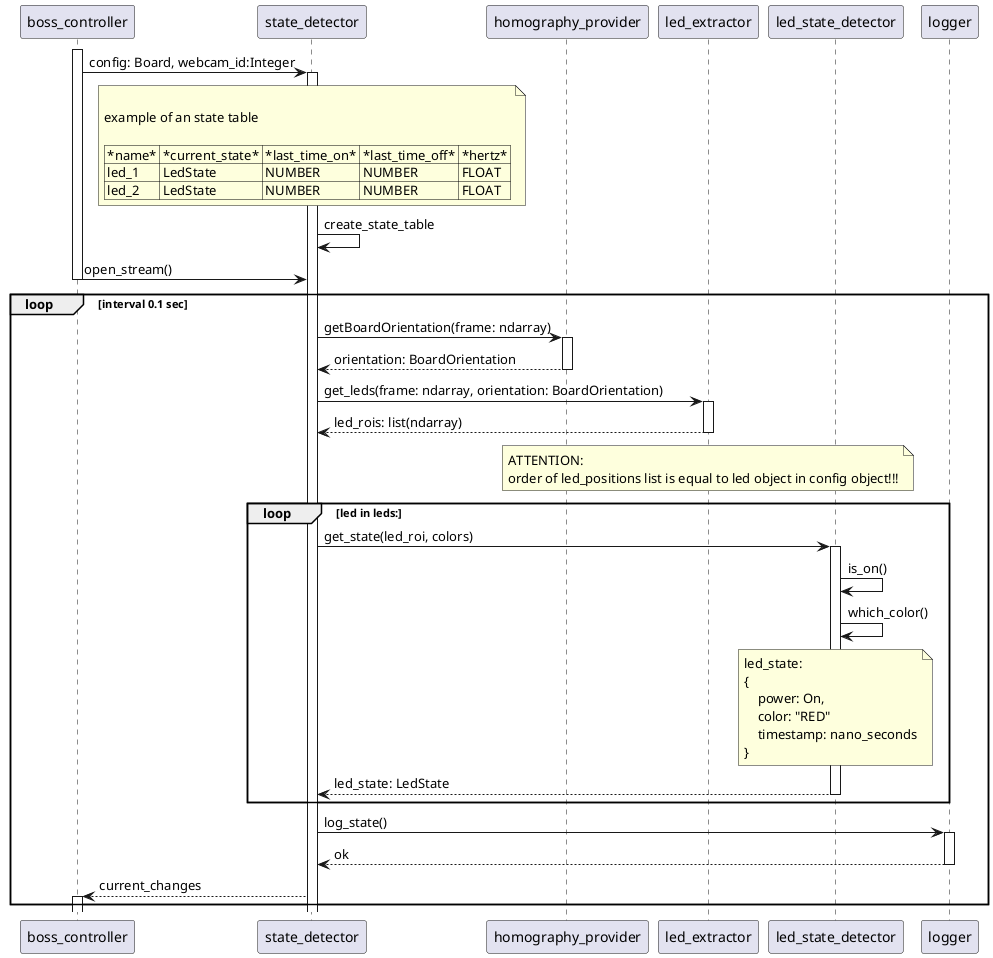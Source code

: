 @startuml
activate boss_controller
boss_controller -> state_detector: config: Board, webcam_id:Integer
note over state_detector

     example of an state table

     | *name* | *current_state* | *last_time_on* | *last_time_off* | *hertz* |
     | led_1 | LedState | NUMBER | NUMBER | FLOAT |
     | led_2 | LedState | NUMBER | NUMBER | FLOAT |
end note
activate state_detector
state_detector -> state_detector: create_state_table
boss_controller -> state_detector: open_stream()
deactivate boss_controller
loop interval 0.1 sec
    state_detector -> homography_provider: getBoardOrientation(frame: ndarray)
    activate homography_provider
    homography_provider --> state_detector: orientation: BoardOrientation
    deactivate homography_provider
    state_detector -> led_extractor: get_leds(frame: ndarray, orientation: BoardOrientation)
    activate led_extractor
    led_extractor --> state_detector: led_rois: list(ndarray)
    deactivate led_extractor
    note over led_extractor
        ATTENTION: 
        order of led_positions list is equal to led object in config object!!!
    end note
    loop led in leds:
        state_detector -> led_state_detector: get_state(led_roi, colors)
        activate led_state_detector
        led_state_detector -> led_state_detector: is_on()
        led_state_detector -> led_state_detector: which_color()
        note over led_state_detector
            led_state: 
            {
                power: On,
                color: "RED"
                timestamp: nano_seconds
            }
        end note
        led_state_detector --> state_detector: led_state: LedState
        deactivate led_state_detector
    end
    state_detector -> logger: log_state()
    activate logger
    logger --> state_detector: ok
    deactivate logger
    state_detector --> boss_controller: current_changes
    activate boss_controller
end



@enduml